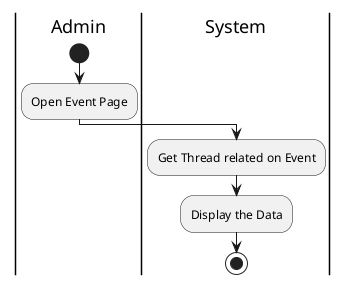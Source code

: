 @startuml ViewComment_Member

skinparam ConditionEndStyle hline
skinparam conditionStyle diamond
skinparam Monochrome true
skinparam Shadowing false

|Admin|
start
:Open Event Page;

|System|
:Get Thread related on Event;
:Display the Data;

stop

@enduml